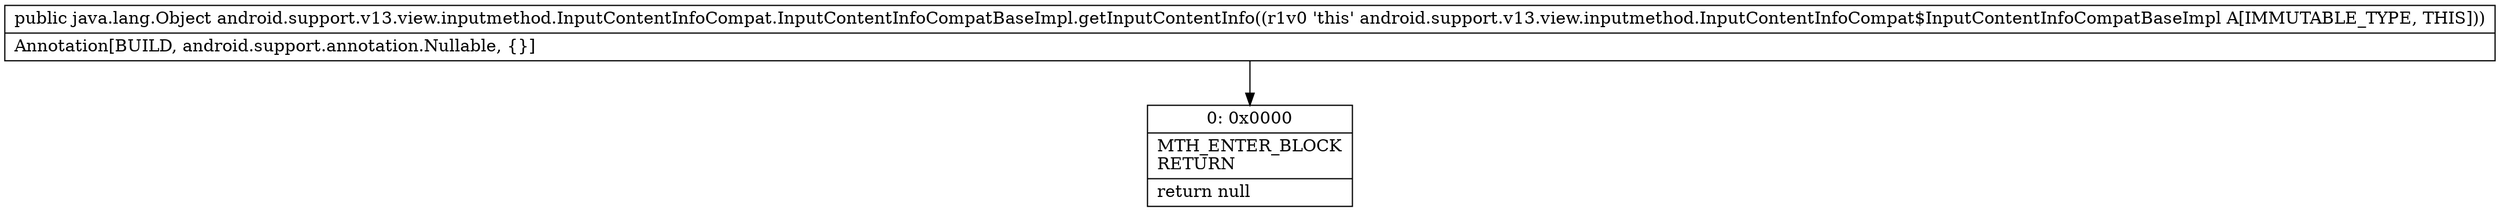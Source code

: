 digraph "CFG forandroid.support.v13.view.inputmethod.InputContentInfoCompat.InputContentInfoCompatBaseImpl.getInputContentInfo()Ljava\/lang\/Object;" {
Node_0 [shape=record,label="{0\:\ 0x0000|MTH_ENTER_BLOCK\lRETURN\l|return null\l}"];
MethodNode[shape=record,label="{public java.lang.Object android.support.v13.view.inputmethod.InputContentInfoCompat.InputContentInfoCompatBaseImpl.getInputContentInfo((r1v0 'this' android.support.v13.view.inputmethod.InputContentInfoCompat$InputContentInfoCompatBaseImpl A[IMMUTABLE_TYPE, THIS]))  | Annotation[BUILD, android.support.annotation.Nullable, \{\}]\l}"];
MethodNode -> Node_0;
}

